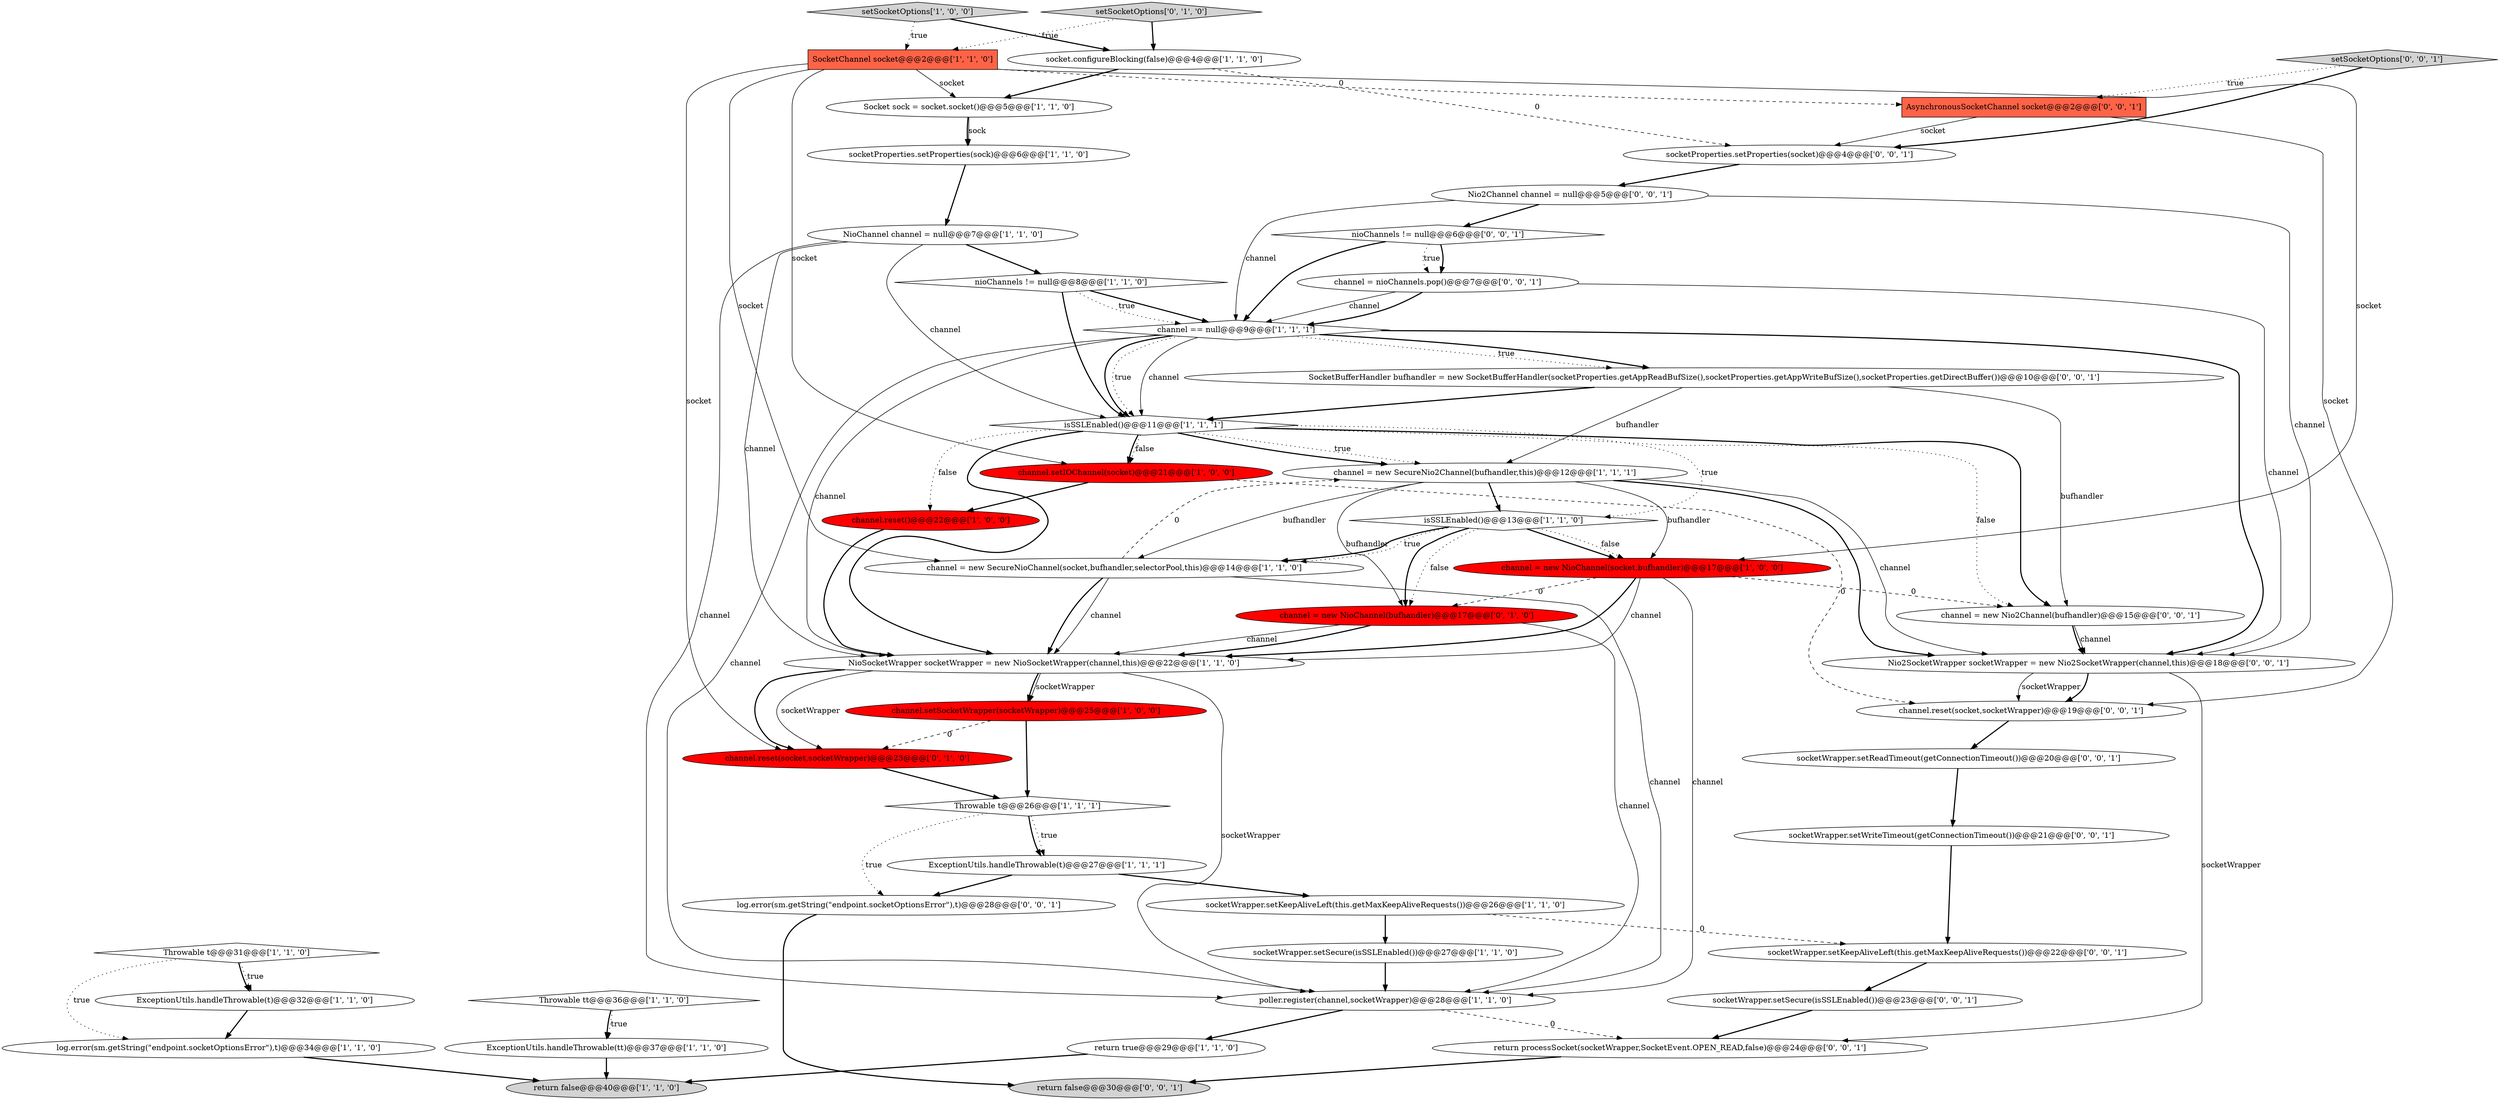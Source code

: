 digraph {
12 [style = filled, label = "Throwable tt@@@36@@@['1', '1', '0']", fillcolor = white, shape = diamond image = "AAA0AAABBB1BBB"];
27 [style = filled, label = "Socket sock = socket.socket()@@@5@@@['1', '1', '0']", fillcolor = white, shape = ellipse image = "AAA0AAABBB1BBB"];
23 [style = filled, label = "NioChannel channel = null@@@7@@@['1', '1', '0']", fillcolor = white, shape = ellipse image = "AAA0AAABBB1BBB"];
35 [style = filled, label = "log.error(sm.getString(\"endpoint.socketOptionsError\"),t)@@@28@@@['0', '0', '1']", fillcolor = white, shape = ellipse image = "AAA0AAABBB3BBB"];
10 [style = filled, label = "log.error(sm.getString(\"endpoint.socketOptionsError\"),t)@@@34@@@['1', '1', '0']", fillcolor = white, shape = ellipse image = "AAA0AAABBB1BBB"];
30 [style = filled, label = "channel = new NioChannel(bufhandler)@@@17@@@['0', '1', '0']", fillcolor = red, shape = ellipse image = "AAA1AAABBB2BBB"];
42 [style = filled, label = "AsynchronousSocketChannel socket@@@2@@@['0', '0', '1']", fillcolor = tomato, shape = box image = "AAA0AAABBB3BBB"];
20 [style = filled, label = "channel == null@@@9@@@['1', '1', '1']", fillcolor = white, shape = diamond image = "AAA0AAABBB1BBB"];
46 [style = filled, label = "socketWrapper.setWriteTimeout(getConnectionTimeout())@@@21@@@['0', '0', '1']", fillcolor = white, shape = ellipse image = "AAA0AAABBB3BBB"];
14 [style = filled, label = "return true@@@29@@@['1', '1', '0']", fillcolor = white, shape = ellipse image = "AAA0AAABBB1BBB"];
39 [style = filled, label = "socketProperties.setProperties(socket)@@@4@@@['0', '0', '1']", fillcolor = white, shape = ellipse image = "AAA0AAABBB3BBB"];
0 [style = filled, label = "channel.setSocketWrapper(socketWrapper)@@@25@@@['1', '0', '0']", fillcolor = red, shape = ellipse image = "AAA1AAABBB1BBB"];
7 [style = filled, label = "SocketChannel socket@@@2@@@['1', '1', '0']", fillcolor = tomato, shape = box image = "AAA0AAABBB1BBB"];
8 [style = filled, label = "nioChannels != null@@@8@@@['1', '1', '0']", fillcolor = white, shape = diamond image = "AAA0AAABBB1BBB"];
9 [style = filled, label = "Throwable t@@@31@@@['1', '1', '0']", fillcolor = white, shape = diamond image = "AAA0AAABBB1BBB"];
41 [style = filled, label = "socketWrapper.setSecure(isSSLEnabled())@@@23@@@['0', '0', '1']", fillcolor = white, shape = ellipse image = "AAA0AAABBB3BBB"];
31 [style = filled, label = "channel.reset(socket,socketWrapper)@@@23@@@['0', '1', '0']", fillcolor = red, shape = ellipse image = "AAA1AAABBB2BBB"];
19 [style = filled, label = "channel = new NioChannel(socket,bufhandler)@@@17@@@['1', '0', '0']", fillcolor = red, shape = ellipse image = "AAA1AAABBB1BBB"];
4 [style = filled, label = "socket.configureBlocking(false)@@@4@@@['1', '1', '0']", fillcolor = white, shape = ellipse image = "AAA0AAABBB1BBB"];
37 [style = filled, label = "Nio2Channel channel = null@@@5@@@['0', '0', '1']", fillcolor = white, shape = ellipse image = "AAA0AAABBB3BBB"];
38 [style = filled, label = "return processSocket(socketWrapper,SocketEvent.OPEN_READ,false)@@@24@@@['0', '0', '1']", fillcolor = white, shape = ellipse image = "AAA0AAABBB3BBB"];
2 [style = filled, label = "ExceptionUtils.handleThrowable(t)@@@27@@@['1', '1', '1']", fillcolor = white, shape = ellipse image = "AAA0AAABBB1BBB"];
3 [style = filled, label = "channel.reset()@@@22@@@['1', '0', '0']", fillcolor = red, shape = ellipse image = "AAA1AAABBB1BBB"];
43 [style = filled, label = "channel = new Nio2Channel(bufhandler)@@@15@@@['0', '0', '1']", fillcolor = white, shape = ellipse image = "AAA0AAABBB3BBB"];
26 [style = filled, label = "NioSocketWrapper socketWrapper = new NioSocketWrapper(channel,this)@@@22@@@['1', '1', '0']", fillcolor = white, shape = ellipse image = "AAA0AAABBB1BBB"];
48 [style = filled, label = "socketWrapper.setKeepAliveLeft(this.getMaxKeepAliveRequests())@@@22@@@['0', '0', '1']", fillcolor = white, shape = ellipse image = "AAA0AAABBB3BBB"];
44 [style = filled, label = "nioChannels != null@@@6@@@['0', '0', '1']", fillcolor = white, shape = diamond image = "AAA0AAABBB3BBB"];
11 [style = filled, label = "socketWrapper.setKeepAliveLeft(this.getMaxKeepAliveRequests())@@@26@@@['1', '1', '0']", fillcolor = white, shape = ellipse image = "AAA0AAABBB1BBB"];
45 [style = filled, label = "channel = nioChannels.pop()@@@7@@@['0', '0', '1']", fillcolor = white, shape = ellipse image = "AAA0AAABBB3BBB"];
6 [style = filled, label = "setSocketOptions['1', '0', '0']", fillcolor = lightgray, shape = diamond image = "AAA0AAABBB1BBB"];
40 [style = filled, label = "SocketBufferHandler bufhandler = new SocketBufferHandler(socketProperties.getAppReadBufSize(),socketProperties.getAppWriteBufSize(),socketProperties.getDirectBuffer())@@@10@@@['0', '0', '1']", fillcolor = white, shape = ellipse image = "AAA0AAABBB3BBB"];
47 [style = filled, label = "socketWrapper.setReadTimeout(getConnectionTimeout())@@@20@@@['0', '0', '1']", fillcolor = white, shape = ellipse image = "AAA0AAABBB3BBB"];
22 [style = filled, label = "Throwable t@@@26@@@['1', '1', '1']", fillcolor = white, shape = diamond image = "AAA0AAABBB1BBB"];
29 [style = filled, label = "setSocketOptions['0', '1', '0']", fillcolor = lightgray, shape = diamond image = "AAA0AAABBB2BBB"];
16 [style = filled, label = "socketWrapper.setSecure(isSSLEnabled())@@@27@@@['1', '1', '0']", fillcolor = white, shape = ellipse image = "AAA0AAABBB1BBB"];
34 [style = filled, label = "channel.reset(socket,socketWrapper)@@@19@@@['0', '0', '1']", fillcolor = white, shape = ellipse image = "AAA0AAABBB3BBB"];
15 [style = filled, label = "ExceptionUtils.handleThrowable(t)@@@32@@@['1', '1', '0']", fillcolor = white, shape = ellipse image = "AAA0AAABBB1BBB"];
17 [style = filled, label = "channel.setIOChannel(socket)@@@21@@@['1', '0', '0']", fillcolor = red, shape = ellipse image = "AAA1AAABBB1BBB"];
5 [style = filled, label = "poller.register(channel,socketWrapper)@@@28@@@['1', '1', '0']", fillcolor = white, shape = ellipse image = "AAA0AAABBB1BBB"];
1 [style = filled, label = "channel = new SecureNioChannel(socket,bufhandler,selectorPool,this)@@@14@@@['1', '1', '0']", fillcolor = white, shape = ellipse image = "AAA0AAABBB1BBB"];
21 [style = filled, label = "isSSLEnabled()@@@13@@@['1', '1', '0']", fillcolor = white, shape = diamond image = "AAA0AAABBB1BBB"];
25 [style = filled, label = "channel = new SecureNio2Channel(bufhandler,this)@@@12@@@['1', '1', '1']", fillcolor = white, shape = ellipse image = "AAA0AAABBB1BBB"];
24 [style = filled, label = "isSSLEnabled()@@@11@@@['1', '1', '1']", fillcolor = white, shape = diamond image = "AAA0AAABBB1BBB"];
36 [style = filled, label = "return false@@@30@@@['0', '0', '1']", fillcolor = lightgray, shape = ellipse image = "AAA0AAABBB3BBB"];
13 [style = filled, label = "socketProperties.setProperties(sock)@@@6@@@['1', '1', '0']", fillcolor = white, shape = ellipse image = "AAA0AAABBB1BBB"];
18 [style = filled, label = "ExceptionUtils.handleThrowable(tt)@@@37@@@['1', '1', '0']", fillcolor = white, shape = ellipse image = "AAA0AAABBB1BBB"];
33 [style = filled, label = "Nio2SocketWrapper socketWrapper = new Nio2SocketWrapper(channel,this)@@@18@@@['0', '0', '1']", fillcolor = white, shape = ellipse image = "AAA0AAABBB3BBB"];
32 [style = filled, label = "setSocketOptions['0', '0', '1']", fillcolor = lightgray, shape = diamond image = "AAA0AAABBB3BBB"];
28 [style = filled, label = "return false@@@40@@@['1', '1', '0']", fillcolor = lightgray, shape = ellipse image = "AAA0AAABBB1BBB"];
27->13 [style = bold, label=""];
2->35 [style = bold, label=""];
15->10 [style = bold, label=""];
7->27 [style = solid, label="socket"];
25->33 [style = bold, label=""];
24->25 [style = dotted, label="true"];
33->38 [style = solid, label="socketWrapper"];
14->28 [style = bold, label=""];
24->43 [style = dotted, label="false"];
4->39 [style = dashed, label="0"];
37->20 [style = solid, label="channel"];
21->30 [style = bold, label=""];
24->43 [style = bold, label=""];
24->3 [style = dotted, label="false"];
46->48 [style = bold, label=""];
20->40 [style = dotted, label="true"];
30->26 [style = solid, label="channel"];
7->42 [style = dashed, label="0"];
20->5 [style = solid, label="channel"];
25->30 [style = solid, label="bufhandler"];
32->42 [style = dotted, label="true"];
8->20 [style = bold, label=""];
19->30 [style = dashed, label="0"];
21->1 [style = bold, label=""];
24->17 [style = bold, label=""];
12->18 [style = bold, label=""];
40->43 [style = solid, label="bufhandler"];
40->24 [style = bold, label=""];
22->35 [style = dotted, label="true"];
9->15 [style = dotted, label="true"];
8->20 [style = dotted, label="true"];
1->25 [style = dashed, label="0"];
24->21 [style = dotted, label="true"];
11->48 [style = dashed, label="0"];
23->5 [style = solid, label="channel"];
30->5 [style = solid, label="channel"];
25->21 [style = bold, label=""];
43->33 [style = solid, label="channel"];
11->16 [style = bold, label=""];
19->26 [style = solid, label="channel"];
48->41 [style = bold, label=""];
21->19 [style = bold, label=""];
20->24 [style = dotted, label="true"];
20->24 [style = solid, label="channel"];
7->19 [style = solid, label="socket"];
34->47 [style = bold, label=""];
7->1 [style = solid, label="socket"];
42->34 [style = solid, label="socket"];
30->26 [style = bold, label=""];
20->26 [style = solid, label="channel"];
12->18 [style = dotted, label="true"];
23->8 [style = bold, label=""];
18->28 [style = bold, label=""];
26->5 [style = solid, label="socketWrapper"];
6->4 [style = bold, label=""];
26->0 [style = bold, label=""];
19->26 [style = bold, label=""];
44->20 [style = bold, label=""];
25->19 [style = solid, label="bufhandler"];
6->7 [style = dotted, label="true"];
43->33 [style = bold, label=""];
41->38 [style = bold, label=""];
5->38 [style = dashed, label="0"];
23->26 [style = solid, label="channel"];
44->45 [style = bold, label=""];
9->10 [style = dotted, label="true"];
44->45 [style = dotted, label="true"];
8->24 [style = bold, label=""];
39->37 [style = bold, label=""];
40->25 [style = solid, label="bufhandler"];
22->2 [style = bold, label=""];
24->17 [style = dotted, label="false"];
29->7 [style = dotted, label="true"];
3->26 [style = bold, label=""];
25->33 [style = solid, label="channel"];
23->24 [style = solid, label="channel"];
45->20 [style = bold, label=""];
1->5 [style = solid, label="channel"];
21->30 [style = dotted, label="false"];
1->26 [style = solid, label="channel"];
33->34 [style = solid, label="socketWrapper"];
24->26 [style = bold, label=""];
26->31 [style = bold, label=""];
24->25 [style = bold, label=""];
27->13 [style = solid, label="sock"];
37->44 [style = bold, label=""];
17->3 [style = bold, label=""];
16->5 [style = bold, label=""];
26->0 [style = solid, label="socketWrapper"];
32->39 [style = bold, label=""];
7->31 [style = solid, label="socket"];
2->11 [style = bold, label=""];
42->39 [style = solid, label="socket"];
26->31 [style = solid, label="socketWrapper"];
29->4 [style = bold, label=""];
21->19 [style = dotted, label="false"];
10->28 [style = bold, label=""];
31->22 [style = bold, label=""];
17->34 [style = dashed, label="0"];
19->5 [style = solid, label="channel"];
21->1 [style = dotted, label="true"];
37->33 [style = solid, label="channel"];
47->46 [style = bold, label=""];
45->20 [style = solid, label="channel"];
38->36 [style = bold, label=""];
7->17 [style = solid, label="socket"];
45->33 [style = solid, label="channel"];
5->14 [style = bold, label=""];
1->26 [style = bold, label=""];
20->33 [style = bold, label=""];
22->2 [style = dotted, label="true"];
20->40 [style = bold, label=""];
9->15 [style = bold, label=""];
19->43 [style = dashed, label="0"];
0->22 [style = bold, label=""];
4->27 [style = bold, label=""];
0->31 [style = dashed, label="0"];
13->23 [style = bold, label=""];
35->36 [style = bold, label=""];
25->1 [style = solid, label="bufhandler"];
20->24 [style = bold, label=""];
33->34 [style = bold, label=""];
}
